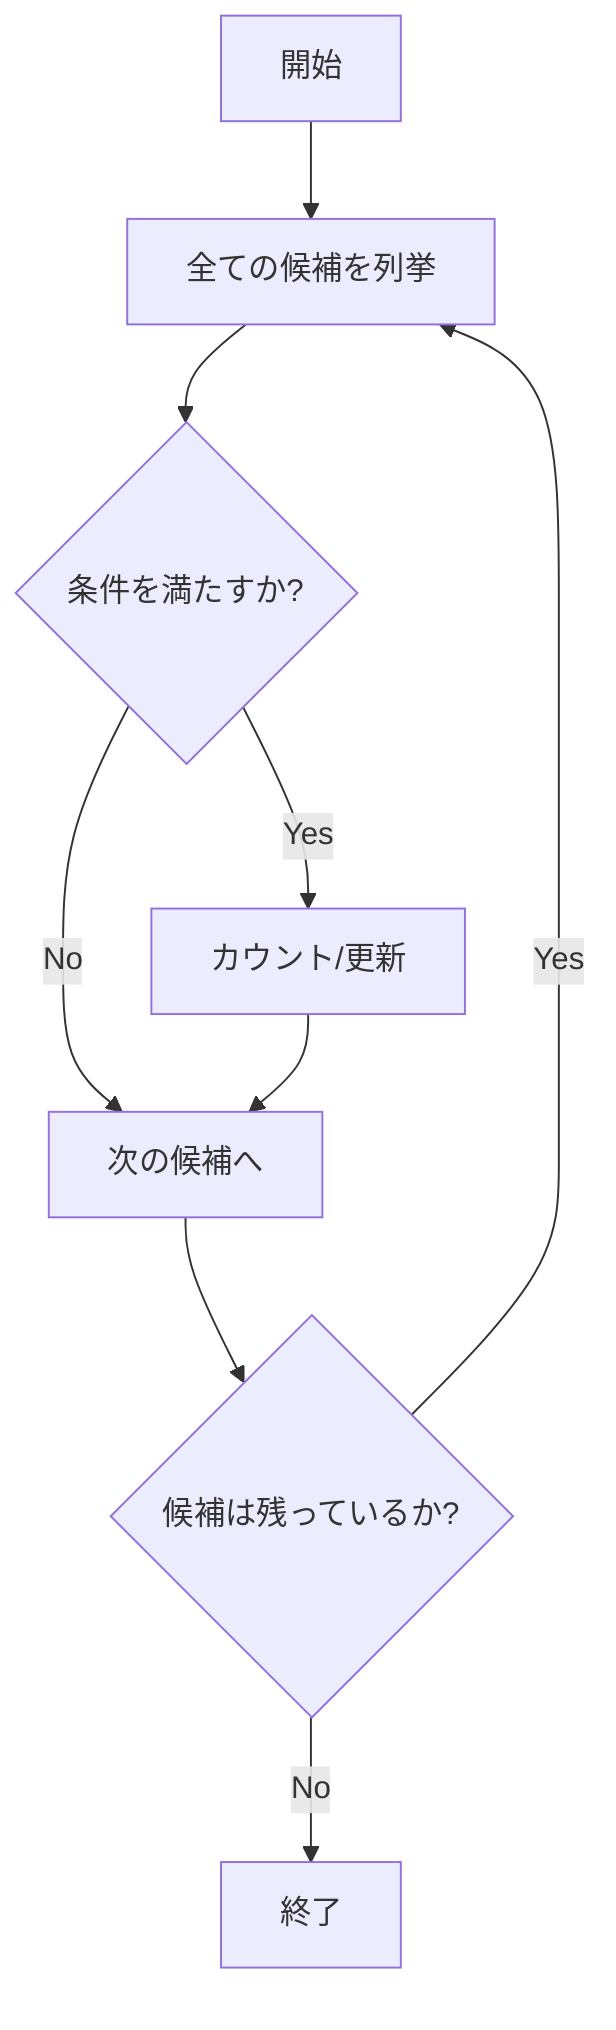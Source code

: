 flowchart TD
  S[開始] --> A[全ての候補を列挙]
  A --> B{条件を満たすか?}
  B -- Yes --> C[カウント/更新]
  B -- No --> D[次の候補へ]
  C --> D
  D --> E{候補は残っているか?}
  E -- Yes --> A
  E -- No --> F[終了]